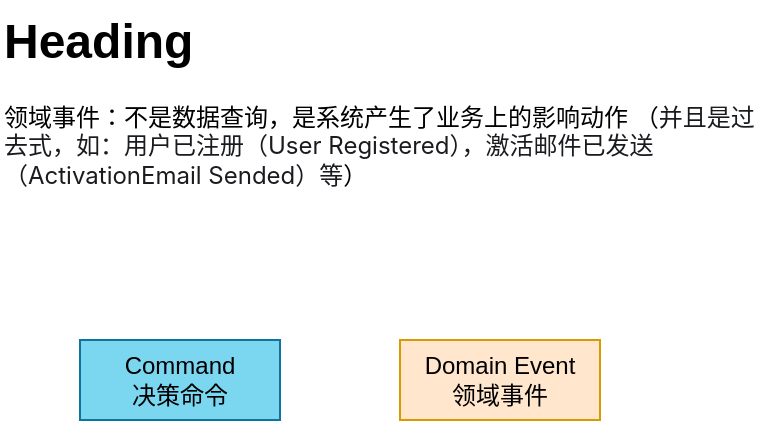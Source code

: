 <mxfile version="27.0.9">
  <diagram name="第 1 页" id="Mgc2GyGFy8uuptv4L4lk">
    <mxGraphModel dx="731" dy="1129" grid="1" gridSize="10" guides="1" tooltips="1" connect="1" arrows="1" fold="1" page="1" pageScale="1" pageWidth="827" pageHeight="1169" math="0" shadow="0">
      <root>
        <mxCell id="0" />
        <mxCell id="1" parent="0" />
        <mxCell id="m5tUB71LAyybW_MvK0TV-1" value="&lt;div&gt;Domain Event&lt;/div&gt;领域事件" style="rounded=0;whiteSpace=wrap;html=1;fillColor=#ffe6cc;strokeColor=#d79b00;" vertex="1" parent="1">
          <mxGeometry x="240" y="190" width="100" height="40" as="geometry" />
        </mxCell>
        <mxCell id="m5tUB71LAyybW_MvK0TV-3" value="&lt;h1 style=&quot;margin-top: 0px;&quot;&gt;Heading&lt;/h1&gt;&lt;p&gt;领域事件：不是数据查询，是系统产生了业务上的影响动作 （&lt;font&gt;&lt;span style=&quot;background-color: rgb(255, 255, 255); color: rgb(25, 27, 31); font-family: -apple-system, &amp;quot;system-ui&amp;quot;, &amp;quot;Helvetica Neue&amp;quot;, &amp;quot;PingFang SC&amp;quot;, &amp;quot;Microsoft YaHei&amp;quot;, &amp;quot;Source Han Sans SC&amp;quot;, &amp;quot;Noto Sans CJK SC&amp;quot;, &amp;quot;WenQuanYi Micro Hei&amp;quot;, sans-serif;&quot;&gt;并且是过去式，如：用户已注册（User Registered），激活邮件已发送（ActivationEmail Sended）等&lt;/span&gt;&lt;span style=&quot;background-color: transparent; color: light-dark(rgb(0, 0, 0), rgb(255, 255, 255));&quot;&gt;）&lt;/span&gt;&lt;/font&gt;&lt;/p&gt;" style="text;html=1;whiteSpace=wrap;overflow=hidden;rounded=0;" vertex="1" parent="1">
          <mxGeometry x="40" y="20" width="380" height="130" as="geometry" />
        </mxCell>
        <mxCell id="m5tUB71LAyybW_MvK0TV-4" value="Command&lt;div&gt;决策命令&lt;/div&gt;" style="rounded=0;whiteSpace=wrap;html=1;fillColor=#7BD6F0;strokeColor=#10739e;" vertex="1" parent="1">
          <mxGeometry x="80" y="190" width="100" height="40" as="geometry" />
        </mxCell>
      </root>
    </mxGraphModel>
  </diagram>
</mxfile>

